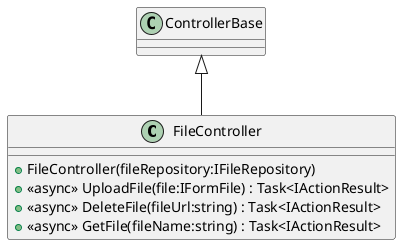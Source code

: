 @startuml
class FileController {
    + FileController(fileRepository:IFileRepository)
    + <<async>> UploadFile(file:IFormFile) : Task<IActionResult>
    + <<async>> DeleteFile(fileUrl:string) : Task<IActionResult>
    + <<async>> GetFile(fileName:string) : Task<IActionResult>
}
ControllerBase <|-- FileController
@enduml
